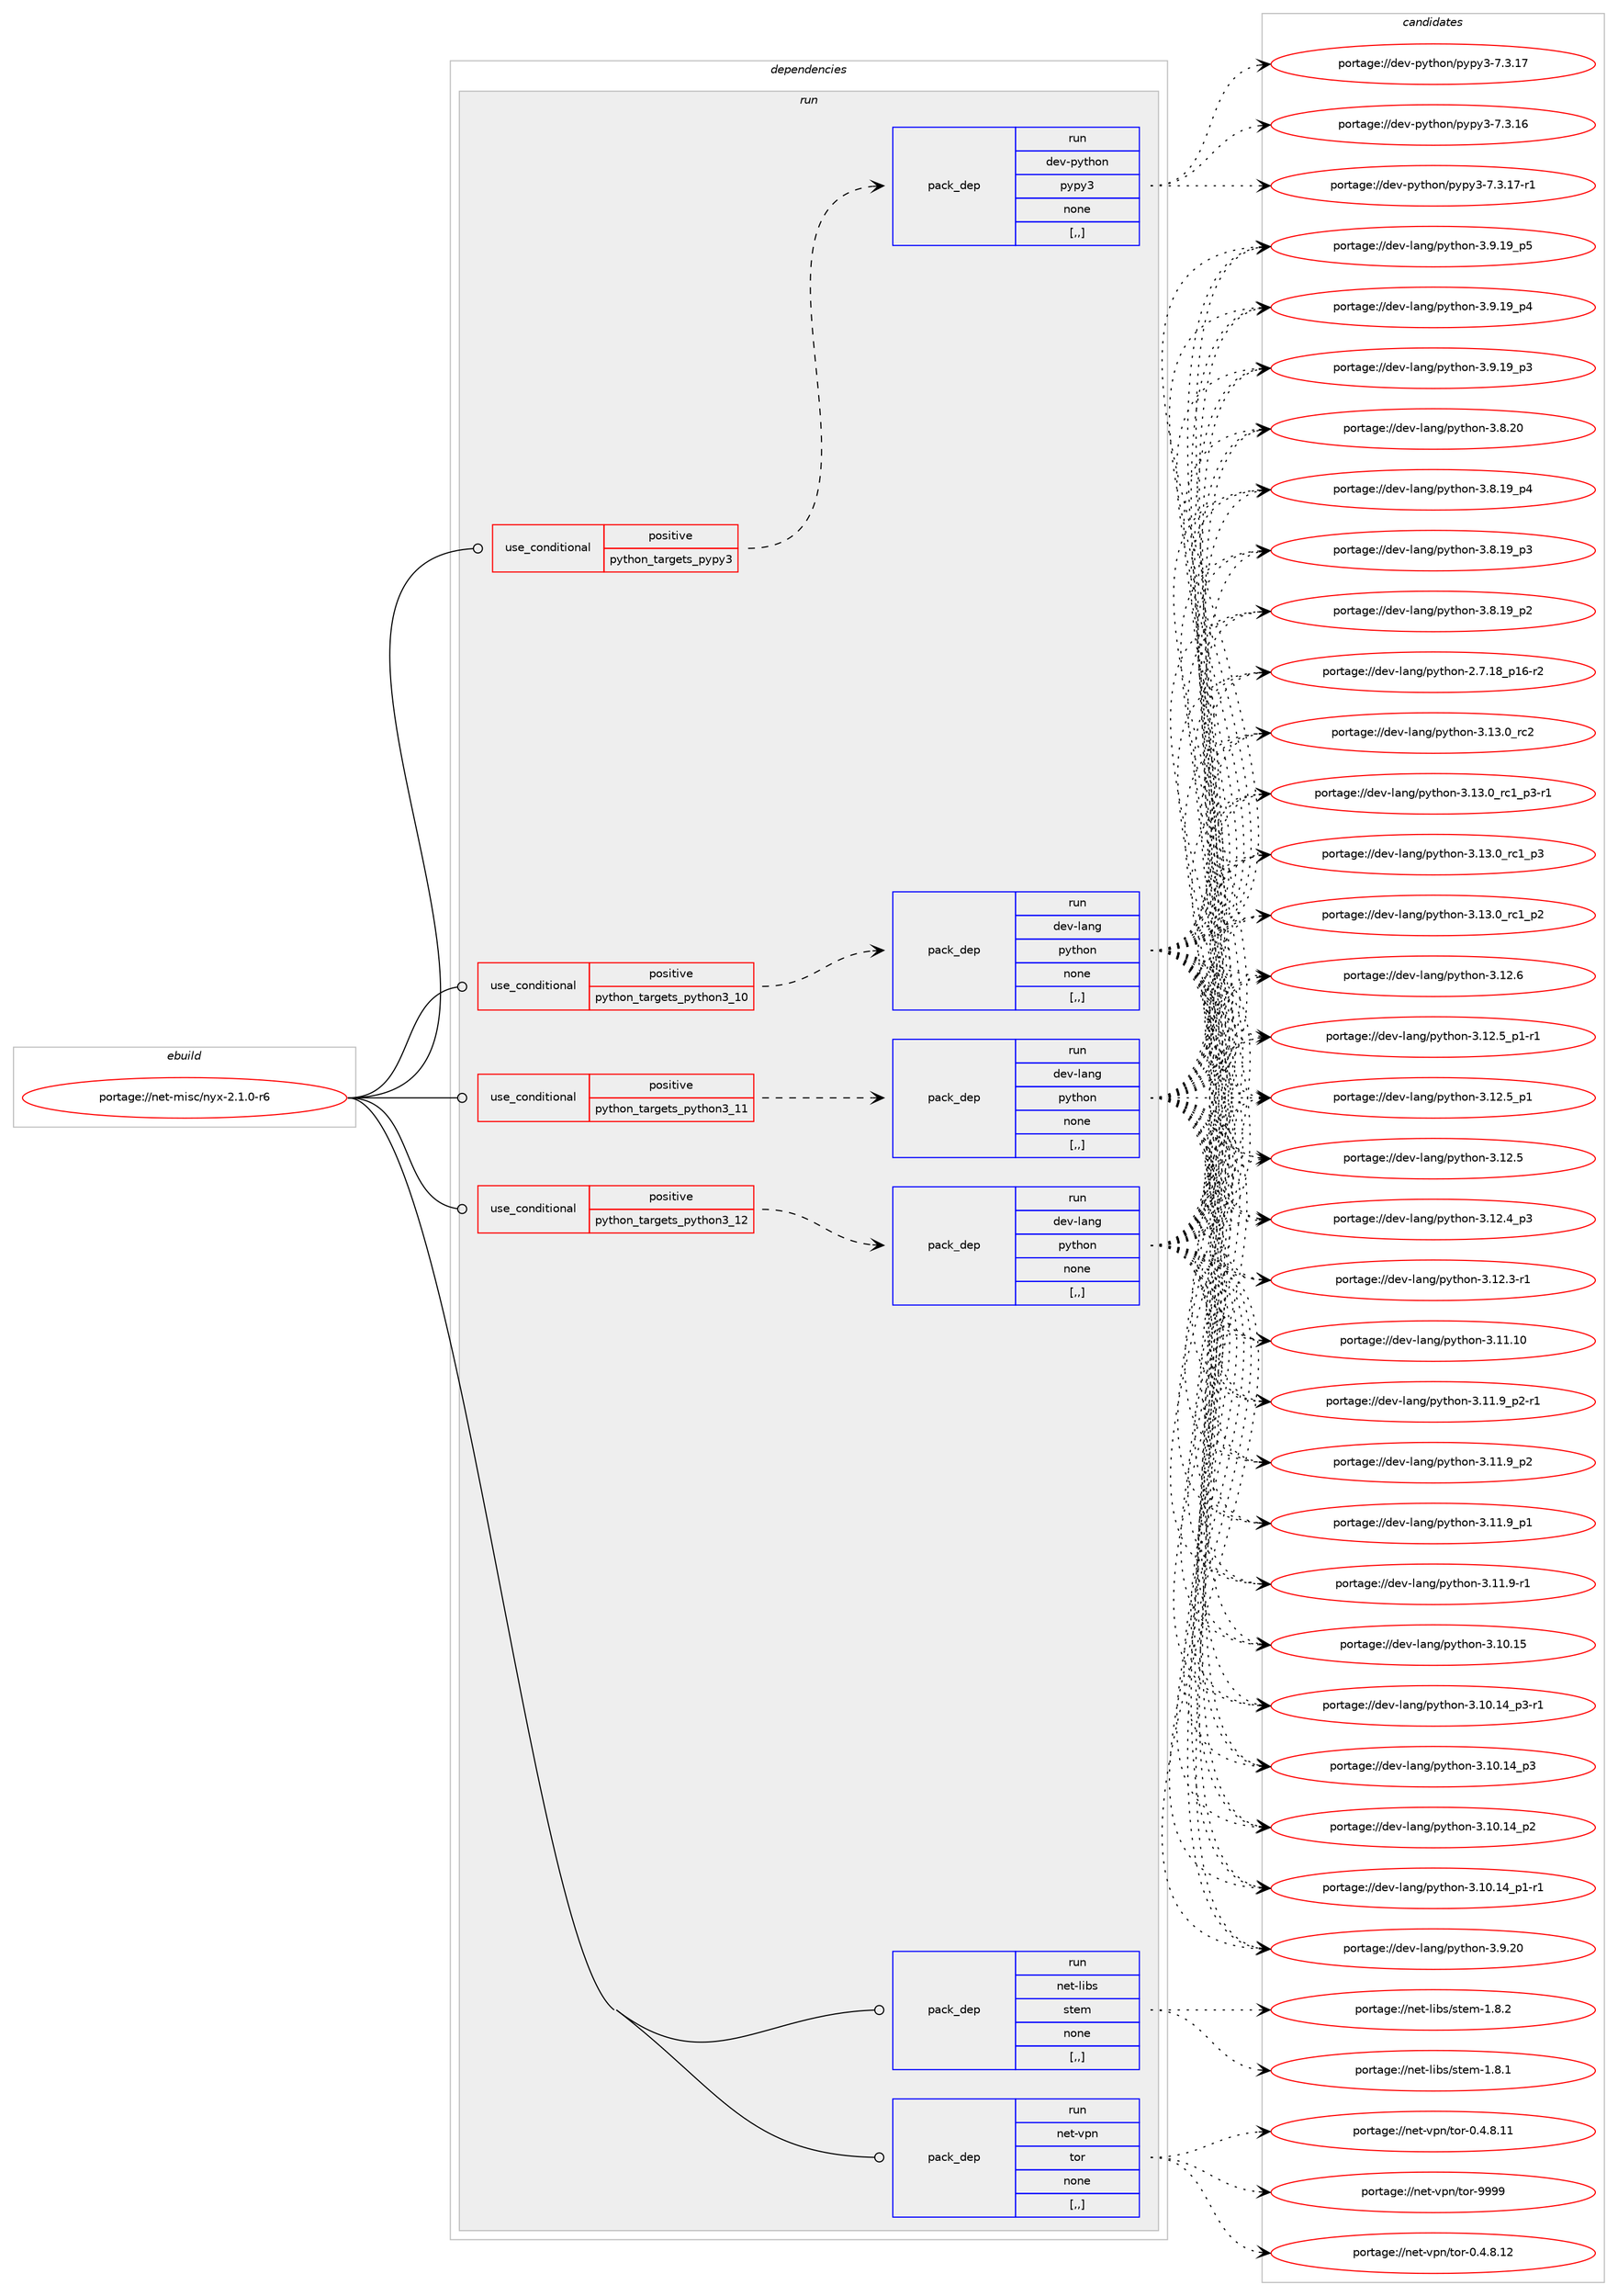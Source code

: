digraph prolog {

# *************
# Graph options
# *************

newrank=true;
concentrate=true;
compound=true;
graph [rankdir=LR,fontname=Helvetica,fontsize=10,ranksep=1.5];#, ranksep=2.5, nodesep=0.2];
edge  [arrowhead=vee];
node  [fontname=Helvetica,fontsize=10];

# **********
# The ebuild
# **********

subgraph cluster_leftcol {
color=gray;
label=<<i>ebuild</i>>;
id [label="portage://net-misc/nyx-2.1.0-r6", color=red, width=4, href="../net-misc/nyx-2.1.0-r6.svg"];
}

# ****************
# The dependencies
# ****************

subgraph cluster_midcol {
color=gray;
label=<<i>dependencies</i>>;
subgraph cluster_compile {
fillcolor="#eeeeee";
style=filled;
label=<<i>compile</i>>;
}
subgraph cluster_compileandrun {
fillcolor="#eeeeee";
style=filled;
label=<<i>compile and run</i>>;
}
subgraph cluster_run {
fillcolor="#eeeeee";
style=filled;
label=<<i>run</i>>;
subgraph cond231983 {
dependency883630 [label=<<TABLE BORDER="0" CELLBORDER="1" CELLSPACING="0" CELLPADDING="4"><TR><TD ROWSPAN="3" CELLPADDING="10">use_conditional</TD></TR><TR><TD>positive</TD></TR><TR><TD>python_targets_pypy3</TD></TR></TABLE>>, shape=none, color=red];
subgraph pack645193 {
dependency883631 [label=<<TABLE BORDER="0" CELLBORDER="1" CELLSPACING="0" CELLPADDING="4" WIDTH="220"><TR><TD ROWSPAN="6" CELLPADDING="30">pack_dep</TD></TR><TR><TD WIDTH="110">run</TD></TR><TR><TD>dev-python</TD></TR><TR><TD>pypy3</TD></TR><TR><TD>none</TD></TR><TR><TD>[,,]</TD></TR></TABLE>>, shape=none, color=blue];
}
dependency883630:e -> dependency883631:w [weight=20,style="dashed",arrowhead="vee"];
}
id:e -> dependency883630:w [weight=20,style="solid",arrowhead="odot"];
subgraph cond231984 {
dependency883632 [label=<<TABLE BORDER="0" CELLBORDER="1" CELLSPACING="0" CELLPADDING="4"><TR><TD ROWSPAN="3" CELLPADDING="10">use_conditional</TD></TR><TR><TD>positive</TD></TR><TR><TD>python_targets_python3_10</TD></TR></TABLE>>, shape=none, color=red];
subgraph pack645194 {
dependency883633 [label=<<TABLE BORDER="0" CELLBORDER="1" CELLSPACING="0" CELLPADDING="4" WIDTH="220"><TR><TD ROWSPAN="6" CELLPADDING="30">pack_dep</TD></TR><TR><TD WIDTH="110">run</TD></TR><TR><TD>dev-lang</TD></TR><TR><TD>python</TD></TR><TR><TD>none</TD></TR><TR><TD>[,,]</TD></TR></TABLE>>, shape=none, color=blue];
}
dependency883632:e -> dependency883633:w [weight=20,style="dashed",arrowhead="vee"];
}
id:e -> dependency883632:w [weight=20,style="solid",arrowhead="odot"];
subgraph cond231985 {
dependency883634 [label=<<TABLE BORDER="0" CELLBORDER="1" CELLSPACING="0" CELLPADDING="4"><TR><TD ROWSPAN="3" CELLPADDING="10">use_conditional</TD></TR><TR><TD>positive</TD></TR><TR><TD>python_targets_python3_11</TD></TR></TABLE>>, shape=none, color=red];
subgraph pack645195 {
dependency883635 [label=<<TABLE BORDER="0" CELLBORDER="1" CELLSPACING="0" CELLPADDING="4" WIDTH="220"><TR><TD ROWSPAN="6" CELLPADDING="30">pack_dep</TD></TR><TR><TD WIDTH="110">run</TD></TR><TR><TD>dev-lang</TD></TR><TR><TD>python</TD></TR><TR><TD>none</TD></TR><TR><TD>[,,]</TD></TR></TABLE>>, shape=none, color=blue];
}
dependency883634:e -> dependency883635:w [weight=20,style="dashed",arrowhead="vee"];
}
id:e -> dependency883634:w [weight=20,style="solid",arrowhead="odot"];
subgraph cond231986 {
dependency883636 [label=<<TABLE BORDER="0" CELLBORDER="1" CELLSPACING="0" CELLPADDING="4"><TR><TD ROWSPAN="3" CELLPADDING="10">use_conditional</TD></TR><TR><TD>positive</TD></TR><TR><TD>python_targets_python3_12</TD></TR></TABLE>>, shape=none, color=red];
subgraph pack645196 {
dependency883637 [label=<<TABLE BORDER="0" CELLBORDER="1" CELLSPACING="0" CELLPADDING="4" WIDTH="220"><TR><TD ROWSPAN="6" CELLPADDING="30">pack_dep</TD></TR><TR><TD WIDTH="110">run</TD></TR><TR><TD>dev-lang</TD></TR><TR><TD>python</TD></TR><TR><TD>none</TD></TR><TR><TD>[,,]</TD></TR></TABLE>>, shape=none, color=blue];
}
dependency883636:e -> dependency883637:w [weight=20,style="dashed",arrowhead="vee"];
}
id:e -> dependency883636:w [weight=20,style="solid",arrowhead="odot"];
subgraph pack645197 {
dependency883638 [label=<<TABLE BORDER="0" CELLBORDER="1" CELLSPACING="0" CELLPADDING="4" WIDTH="220"><TR><TD ROWSPAN="6" CELLPADDING="30">pack_dep</TD></TR><TR><TD WIDTH="110">run</TD></TR><TR><TD>net-libs</TD></TR><TR><TD>stem</TD></TR><TR><TD>none</TD></TR><TR><TD>[,,]</TD></TR></TABLE>>, shape=none, color=blue];
}
id:e -> dependency883638:w [weight=20,style="solid",arrowhead="odot"];
subgraph pack645198 {
dependency883639 [label=<<TABLE BORDER="0" CELLBORDER="1" CELLSPACING="0" CELLPADDING="4" WIDTH="220"><TR><TD ROWSPAN="6" CELLPADDING="30">pack_dep</TD></TR><TR><TD WIDTH="110">run</TD></TR><TR><TD>net-vpn</TD></TR><TR><TD>tor</TD></TR><TR><TD>none</TD></TR><TR><TD>[,,]</TD></TR></TABLE>>, shape=none, color=blue];
}
id:e -> dependency883639:w [weight=20,style="solid",arrowhead="odot"];
}
}

# **************
# The candidates
# **************

subgraph cluster_choices {
rank=same;
color=gray;
label=<<i>candidates</i>>;

subgraph choice645193 {
color=black;
nodesep=1;
choice100101118451121211161041111104711212111212151455546514649554511449 [label="portage://dev-python/pypy3-7.3.17-r1", color=red, width=4,href="../dev-python/pypy3-7.3.17-r1.svg"];
choice10010111845112121116104111110471121211121215145554651464955 [label="portage://dev-python/pypy3-7.3.17", color=red, width=4,href="../dev-python/pypy3-7.3.17.svg"];
choice10010111845112121116104111110471121211121215145554651464954 [label="portage://dev-python/pypy3-7.3.16", color=red, width=4,href="../dev-python/pypy3-7.3.16.svg"];
dependency883631:e -> choice100101118451121211161041111104711212111212151455546514649554511449:w [style=dotted,weight="100"];
dependency883631:e -> choice10010111845112121116104111110471121211121215145554651464955:w [style=dotted,weight="100"];
dependency883631:e -> choice10010111845112121116104111110471121211121215145554651464954:w [style=dotted,weight="100"];
}
subgraph choice645194 {
color=black;
nodesep=1;
choice10010111845108971101034711212111610411111045514649514648951149950 [label="portage://dev-lang/python-3.13.0_rc2", color=red, width=4,href="../dev-lang/python-3.13.0_rc2.svg"];
choice1001011184510897110103471121211161041111104551464951464895114994995112514511449 [label="portage://dev-lang/python-3.13.0_rc1_p3-r1", color=red, width=4,href="../dev-lang/python-3.13.0_rc1_p3-r1.svg"];
choice100101118451089711010347112121116104111110455146495146489511499499511251 [label="portage://dev-lang/python-3.13.0_rc1_p3", color=red, width=4,href="../dev-lang/python-3.13.0_rc1_p3.svg"];
choice100101118451089711010347112121116104111110455146495146489511499499511250 [label="portage://dev-lang/python-3.13.0_rc1_p2", color=red, width=4,href="../dev-lang/python-3.13.0_rc1_p2.svg"];
choice10010111845108971101034711212111610411111045514649504654 [label="portage://dev-lang/python-3.12.6", color=red, width=4,href="../dev-lang/python-3.12.6.svg"];
choice1001011184510897110103471121211161041111104551464950465395112494511449 [label="portage://dev-lang/python-3.12.5_p1-r1", color=red, width=4,href="../dev-lang/python-3.12.5_p1-r1.svg"];
choice100101118451089711010347112121116104111110455146495046539511249 [label="portage://dev-lang/python-3.12.5_p1", color=red, width=4,href="../dev-lang/python-3.12.5_p1.svg"];
choice10010111845108971101034711212111610411111045514649504653 [label="portage://dev-lang/python-3.12.5", color=red, width=4,href="../dev-lang/python-3.12.5.svg"];
choice100101118451089711010347112121116104111110455146495046529511251 [label="portage://dev-lang/python-3.12.4_p3", color=red, width=4,href="../dev-lang/python-3.12.4_p3.svg"];
choice100101118451089711010347112121116104111110455146495046514511449 [label="portage://dev-lang/python-3.12.3-r1", color=red, width=4,href="../dev-lang/python-3.12.3-r1.svg"];
choice1001011184510897110103471121211161041111104551464949464948 [label="portage://dev-lang/python-3.11.10", color=red, width=4,href="../dev-lang/python-3.11.10.svg"];
choice1001011184510897110103471121211161041111104551464949465795112504511449 [label="portage://dev-lang/python-3.11.9_p2-r1", color=red, width=4,href="../dev-lang/python-3.11.9_p2-r1.svg"];
choice100101118451089711010347112121116104111110455146494946579511250 [label="portage://dev-lang/python-3.11.9_p2", color=red, width=4,href="../dev-lang/python-3.11.9_p2.svg"];
choice100101118451089711010347112121116104111110455146494946579511249 [label="portage://dev-lang/python-3.11.9_p1", color=red, width=4,href="../dev-lang/python-3.11.9_p1.svg"];
choice100101118451089711010347112121116104111110455146494946574511449 [label="portage://dev-lang/python-3.11.9-r1", color=red, width=4,href="../dev-lang/python-3.11.9-r1.svg"];
choice1001011184510897110103471121211161041111104551464948464953 [label="portage://dev-lang/python-3.10.15", color=red, width=4,href="../dev-lang/python-3.10.15.svg"];
choice100101118451089711010347112121116104111110455146494846495295112514511449 [label="portage://dev-lang/python-3.10.14_p3-r1", color=red, width=4,href="../dev-lang/python-3.10.14_p3-r1.svg"];
choice10010111845108971101034711212111610411111045514649484649529511251 [label="portage://dev-lang/python-3.10.14_p3", color=red, width=4,href="../dev-lang/python-3.10.14_p3.svg"];
choice10010111845108971101034711212111610411111045514649484649529511250 [label="portage://dev-lang/python-3.10.14_p2", color=red, width=4,href="../dev-lang/python-3.10.14_p2.svg"];
choice100101118451089711010347112121116104111110455146494846495295112494511449 [label="portage://dev-lang/python-3.10.14_p1-r1", color=red, width=4,href="../dev-lang/python-3.10.14_p1-r1.svg"];
choice10010111845108971101034711212111610411111045514657465048 [label="portage://dev-lang/python-3.9.20", color=red, width=4,href="../dev-lang/python-3.9.20.svg"];
choice100101118451089711010347112121116104111110455146574649579511253 [label="portage://dev-lang/python-3.9.19_p5", color=red, width=4,href="../dev-lang/python-3.9.19_p5.svg"];
choice100101118451089711010347112121116104111110455146574649579511252 [label="portage://dev-lang/python-3.9.19_p4", color=red, width=4,href="../dev-lang/python-3.9.19_p4.svg"];
choice100101118451089711010347112121116104111110455146574649579511251 [label="portage://dev-lang/python-3.9.19_p3", color=red, width=4,href="../dev-lang/python-3.9.19_p3.svg"];
choice10010111845108971101034711212111610411111045514656465048 [label="portage://dev-lang/python-3.8.20", color=red, width=4,href="../dev-lang/python-3.8.20.svg"];
choice100101118451089711010347112121116104111110455146564649579511252 [label="portage://dev-lang/python-3.8.19_p4", color=red, width=4,href="../dev-lang/python-3.8.19_p4.svg"];
choice100101118451089711010347112121116104111110455146564649579511251 [label="portage://dev-lang/python-3.8.19_p3", color=red, width=4,href="../dev-lang/python-3.8.19_p3.svg"];
choice100101118451089711010347112121116104111110455146564649579511250 [label="portage://dev-lang/python-3.8.19_p2", color=red, width=4,href="../dev-lang/python-3.8.19_p2.svg"];
choice100101118451089711010347112121116104111110455046554649569511249544511450 [label="portage://dev-lang/python-2.7.18_p16-r2", color=red, width=4,href="../dev-lang/python-2.7.18_p16-r2.svg"];
dependency883633:e -> choice10010111845108971101034711212111610411111045514649514648951149950:w [style=dotted,weight="100"];
dependency883633:e -> choice1001011184510897110103471121211161041111104551464951464895114994995112514511449:w [style=dotted,weight="100"];
dependency883633:e -> choice100101118451089711010347112121116104111110455146495146489511499499511251:w [style=dotted,weight="100"];
dependency883633:e -> choice100101118451089711010347112121116104111110455146495146489511499499511250:w [style=dotted,weight="100"];
dependency883633:e -> choice10010111845108971101034711212111610411111045514649504654:w [style=dotted,weight="100"];
dependency883633:e -> choice1001011184510897110103471121211161041111104551464950465395112494511449:w [style=dotted,weight="100"];
dependency883633:e -> choice100101118451089711010347112121116104111110455146495046539511249:w [style=dotted,weight="100"];
dependency883633:e -> choice10010111845108971101034711212111610411111045514649504653:w [style=dotted,weight="100"];
dependency883633:e -> choice100101118451089711010347112121116104111110455146495046529511251:w [style=dotted,weight="100"];
dependency883633:e -> choice100101118451089711010347112121116104111110455146495046514511449:w [style=dotted,weight="100"];
dependency883633:e -> choice1001011184510897110103471121211161041111104551464949464948:w [style=dotted,weight="100"];
dependency883633:e -> choice1001011184510897110103471121211161041111104551464949465795112504511449:w [style=dotted,weight="100"];
dependency883633:e -> choice100101118451089711010347112121116104111110455146494946579511250:w [style=dotted,weight="100"];
dependency883633:e -> choice100101118451089711010347112121116104111110455146494946579511249:w [style=dotted,weight="100"];
dependency883633:e -> choice100101118451089711010347112121116104111110455146494946574511449:w [style=dotted,weight="100"];
dependency883633:e -> choice1001011184510897110103471121211161041111104551464948464953:w [style=dotted,weight="100"];
dependency883633:e -> choice100101118451089711010347112121116104111110455146494846495295112514511449:w [style=dotted,weight="100"];
dependency883633:e -> choice10010111845108971101034711212111610411111045514649484649529511251:w [style=dotted,weight="100"];
dependency883633:e -> choice10010111845108971101034711212111610411111045514649484649529511250:w [style=dotted,weight="100"];
dependency883633:e -> choice100101118451089711010347112121116104111110455146494846495295112494511449:w [style=dotted,weight="100"];
dependency883633:e -> choice10010111845108971101034711212111610411111045514657465048:w [style=dotted,weight="100"];
dependency883633:e -> choice100101118451089711010347112121116104111110455146574649579511253:w [style=dotted,weight="100"];
dependency883633:e -> choice100101118451089711010347112121116104111110455146574649579511252:w [style=dotted,weight="100"];
dependency883633:e -> choice100101118451089711010347112121116104111110455146574649579511251:w [style=dotted,weight="100"];
dependency883633:e -> choice10010111845108971101034711212111610411111045514656465048:w [style=dotted,weight="100"];
dependency883633:e -> choice100101118451089711010347112121116104111110455146564649579511252:w [style=dotted,weight="100"];
dependency883633:e -> choice100101118451089711010347112121116104111110455146564649579511251:w [style=dotted,weight="100"];
dependency883633:e -> choice100101118451089711010347112121116104111110455146564649579511250:w [style=dotted,weight="100"];
dependency883633:e -> choice100101118451089711010347112121116104111110455046554649569511249544511450:w [style=dotted,weight="100"];
}
subgraph choice645195 {
color=black;
nodesep=1;
choice10010111845108971101034711212111610411111045514649514648951149950 [label="portage://dev-lang/python-3.13.0_rc2", color=red, width=4,href="../dev-lang/python-3.13.0_rc2.svg"];
choice1001011184510897110103471121211161041111104551464951464895114994995112514511449 [label="portage://dev-lang/python-3.13.0_rc1_p3-r1", color=red, width=4,href="../dev-lang/python-3.13.0_rc1_p3-r1.svg"];
choice100101118451089711010347112121116104111110455146495146489511499499511251 [label="portage://dev-lang/python-3.13.0_rc1_p3", color=red, width=4,href="../dev-lang/python-3.13.0_rc1_p3.svg"];
choice100101118451089711010347112121116104111110455146495146489511499499511250 [label="portage://dev-lang/python-3.13.0_rc1_p2", color=red, width=4,href="../dev-lang/python-3.13.0_rc1_p2.svg"];
choice10010111845108971101034711212111610411111045514649504654 [label="portage://dev-lang/python-3.12.6", color=red, width=4,href="../dev-lang/python-3.12.6.svg"];
choice1001011184510897110103471121211161041111104551464950465395112494511449 [label="portage://dev-lang/python-3.12.5_p1-r1", color=red, width=4,href="../dev-lang/python-3.12.5_p1-r1.svg"];
choice100101118451089711010347112121116104111110455146495046539511249 [label="portage://dev-lang/python-3.12.5_p1", color=red, width=4,href="../dev-lang/python-3.12.5_p1.svg"];
choice10010111845108971101034711212111610411111045514649504653 [label="portage://dev-lang/python-3.12.5", color=red, width=4,href="../dev-lang/python-3.12.5.svg"];
choice100101118451089711010347112121116104111110455146495046529511251 [label="portage://dev-lang/python-3.12.4_p3", color=red, width=4,href="../dev-lang/python-3.12.4_p3.svg"];
choice100101118451089711010347112121116104111110455146495046514511449 [label="portage://dev-lang/python-3.12.3-r1", color=red, width=4,href="../dev-lang/python-3.12.3-r1.svg"];
choice1001011184510897110103471121211161041111104551464949464948 [label="portage://dev-lang/python-3.11.10", color=red, width=4,href="../dev-lang/python-3.11.10.svg"];
choice1001011184510897110103471121211161041111104551464949465795112504511449 [label="portage://dev-lang/python-3.11.9_p2-r1", color=red, width=4,href="../dev-lang/python-3.11.9_p2-r1.svg"];
choice100101118451089711010347112121116104111110455146494946579511250 [label="portage://dev-lang/python-3.11.9_p2", color=red, width=4,href="../dev-lang/python-3.11.9_p2.svg"];
choice100101118451089711010347112121116104111110455146494946579511249 [label="portage://dev-lang/python-3.11.9_p1", color=red, width=4,href="../dev-lang/python-3.11.9_p1.svg"];
choice100101118451089711010347112121116104111110455146494946574511449 [label="portage://dev-lang/python-3.11.9-r1", color=red, width=4,href="../dev-lang/python-3.11.9-r1.svg"];
choice1001011184510897110103471121211161041111104551464948464953 [label="portage://dev-lang/python-3.10.15", color=red, width=4,href="../dev-lang/python-3.10.15.svg"];
choice100101118451089711010347112121116104111110455146494846495295112514511449 [label="portage://dev-lang/python-3.10.14_p3-r1", color=red, width=4,href="../dev-lang/python-3.10.14_p3-r1.svg"];
choice10010111845108971101034711212111610411111045514649484649529511251 [label="portage://dev-lang/python-3.10.14_p3", color=red, width=4,href="../dev-lang/python-3.10.14_p3.svg"];
choice10010111845108971101034711212111610411111045514649484649529511250 [label="portage://dev-lang/python-3.10.14_p2", color=red, width=4,href="../dev-lang/python-3.10.14_p2.svg"];
choice100101118451089711010347112121116104111110455146494846495295112494511449 [label="portage://dev-lang/python-3.10.14_p1-r1", color=red, width=4,href="../dev-lang/python-3.10.14_p1-r1.svg"];
choice10010111845108971101034711212111610411111045514657465048 [label="portage://dev-lang/python-3.9.20", color=red, width=4,href="../dev-lang/python-3.9.20.svg"];
choice100101118451089711010347112121116104111110455146574649579511253 [label="portage://dev-lang/python-3.9.19_p5", color=red, width=4,href="../dev-lang/python-3.9.19_p5.svg"];
choice100101118451089711010347112121116104111110455146574649579511252 [label="portage://dev-lang/python-3.9.19_p4", color=red, width=4,href="../dev-lang/python-3.9.19_p4.svg"];
choice100101118451089711010347112121116104111110455146574649579511251 [label="portage://dev-lang/python-3.9.19_p3", color=red, width=4,href="../dev-lang/python-3.9.19_p3.svg"];
choice10010111845108971101034711212111610411111045514656465048 [label="portage://dev-lang/python-3.8.20", color=red, width=4,href="../dev-lang/python-3.8.20.svg"];
choice100101118451089711010347112121116104111110455146564649579511252 [label="portage://dev-lang/python-3.8.19_p4", color=red, width=4,href="../dev-lang/python-3.8.19_p4.svg"];
choice100101118451089711010347112121116104111110455146564649579511251 [label="portage://dev-lang/python-3.8.19_p3", color=red, width=4,href="../dev-lang/python-3.8.19_p3.svg"];
choice100101118451089711010347112121116104111110455146564649579511250 [label="portage://dev-lang/python-3.8.19_p2", color=red, width=4,href="../dev-lang/python-3.8.19_p2.svg"];
choice100101118451089711010347112121116104111110455046554649569511249544511450 [label="portage://dev-lang/python-2.7.18_p16-r2", color=red, width=4,href="../dev-lang/python-2.7.18_p16-r2.svg"];
dependency883635:e -> choice10010111845108971101034711212111610411111045514649514648951149950:w [style=dotted,weight="100"];
dependency883635:e -> choice1001011184510897110103471121211161041111104551464951464895114994995112514511449:w [style=dotted,weight="100"];
dependency883635:e -> choice100101118451089711010347112121116104111110455146495146489511499499511251:w [style=dotted,weight="100"];
dependency883635:e -> choice100101118451089711010347112121116104111110455146495146489511499499511250:w [style=dotted,weight="100"];
dependency883635:e -> choice10010111845108971101034711212111610411111045514649504654:w [style=dotted,weight="100"];
dependency883635:e -> choice1001011184510897110103471121211161041111104551464950465395112494511449:w [style=dotted,weight="100"];
dependency883635:e -> choice100101118451089711010347112121116104111110455146495046539511249:w [style=dotted,weight="100"];
dependency883635:e -> choice10010111845108971101034711212111610411111045514649504653:w [style=dotted,weight="100"];
dependency883635:e -> choice100101118451089711010347112121116104111110455146495046529511251:w [style=dotted,weight="100"];
dependency883635:e -> choice100101118451089711010347112121116104111110455146495046514511449:w [style=dotted,weight="100"];
dependency883635:e -> choice1001011184510897110103471121211161041111104551464949464948:w [style=dotted,weight="100"];
dependency883635:e -> choice1001011184510897110103471121211161041111104551464949465795112504511449:w [style=dotted,weight="100"];
dependency883635:e -> choice100101118451089711010347112121116104111110455146494946579511250:w [style=dotted,weight="100"];
dependency883635:e -> choice100101118451089711010347112121116104111110455146494946579511249:w [style=dotted,weight="100"];
dependency883635:e -> choice100101118451089711010347112121116104111110455146494946574511449:w [style=dotted,weight="100"];
dependency883635:e -> choice1001011184510897110103471121211161041111104551464948464953:w [style=dotted,weight="100"];
dependency883635:e -> choice100101118451089711010347112121116104111110455146494846495295112514511449:w [style=dotted,weight="100"];
dependency883635:e -> choice10010111845108971101034711212111610411111045514649484649529511251:w [style=dotted,weight="100"];
dependency883635:e -> choice10010111845108971101034711212111610411111045514649484649529511250:w [style=dotted,weight="100"];
dependency883635:e -> choice100101118451089711010347112121116104111110455146494846495295112494511449:w [style=dotted,weight="100"];
dependency883635:e -> choice10010111845108971101034711212111610411111045514657465048:w [style=dotted,weight="100"];
dependency883635:e -> choice100101118451089711010347112121116104111110455146574649579511253:w [style=dotted,weight="100"];
dependency883635:e -> choice100101118451089711010347112121116104111110455146574649579511252:w [style=dotted,weight="100"];
dependency883635:e -> choice100101118451089711010347112121116104111110455146574649579511251:w [style=dotted,weight="100"];
dependency883635:e -> choice10010111845108971101034711212111610411111045514656465048:w [style=dotted,weight="100"];
dependency883635:e -> choice100101118451089711010347112121116104111110455146564649579511252:w [style=dotted,weight="100"];
dependency883635:e -> choice100101118451089711010347112121116104111110455146564649579511251:w [style=dotted,weight="100"];
dependency883635:e -> choice100101118451089711010347112121116104111110455146564649579511250:w [style=dotted,weight="100"];
dependency883635:e -> choice100101118451089711010347112121116104111110455046554649569511249544511450:w [style=dotted,weight="100"];
}
subgraph choice645196 {
color=black;
nodesep=1;
choice10010111845108971101034711212111610411111045514649514648951149950 [label="portage://dev-lang/python-3.13.0_rc2", color=red, width=4,href="../dev-lang/python-3.13.0_rc2.svg"];
choice1001011184510897110103471121211161041111104551464951464895114994995112514511449 [label="portage://dev-lang/python-3.13.0_rc1_p3-r1", color=red, width=4,href="../dev-lang/python-3.13.0_rc1_p3-r1.svg"];
choice100101118451089711010347112121116104111110455146495146489511499499511251 [label="portage://dev-lang/python-3.13.0_rc1_p3", color=red, width=4,href="../dev-lang/python-3.13.0_rc1_p3.svg"];
choice100101118451089711010347112121116104111110455146495146489511499499511250 [label="portage://dev-lang/python-3.13.0_rc1_p2", color=red, width=4,href="../dev-lang/python-3.13.0_rc1_p2.svg"];
choice10010111845108971101034711212111610411111045514649504654 [label="portage://dev-lang/python-3.12.6", color=red, width=4,href="../dev-lang/python-3.12.6.svg"];
choice1001011184510897110103471121211161041111104551464950465395112494511449 [label="portage://dev-lang/python-3.12.5_p1-r1", color=red, width=4,href="../dev-lang/python-3.12.5_p1-r1.svg"];
choice100101118451089711010347112121116104111110455146495046539511249 [label="portage://dev-lang/python-3.12.5_p1", color=red, width=4,href="../dev-lang/python-3.12.5_p1.svg"];
choice10010111845108971101034711212111610411111045514649504653 [label="portage://dev-lang/python-3.12.5", color=red, width=4,href="../dev-lang/python-3.12.5.svg"];
choice100101118451089711010347112121116104111110455146495046529511251 [label="portage://dev-lang/python-3.12.4_p3", color=red, width=4,href="../dev-lang/python-3.12.4_p3.svg"];
choice100101118451089711010347112121116104111110455146495046514511449 [label="portage://dev-lang/python-3.12.3-r1", color=red, width=4,href="../dev-lang/python-3.12.3-r1.svg"];
choice1001011184510897110103471121211161041111104551464949464948 [label="portage://dev-lang/python-3.11.10", color=red, width=4,href="../dev-lang/python-3.11.10.svg"];
choice1001011184510897110103471121211161041111104551464949465795112504511449 [label="portage://dev-lang/python-3.11.9_p2-r1", color=red, width=4,href="../dev-lang/python-3.11.9_p2-r1.svg"];
choice100101118451089711010347112121116104111110455146494946579511250 [label="portage://dev-lang/python-3.11.9_p2", color=red, width=4,href="../dev-lang/python-3.11.9_p2.svg"];
choice100101118451089711010347112121116104111110455146494946579511249 [label="portage://dev-lang/python-3.11.9_p1", color=red, width=4,href="../dev-lang/python-3.11.9_p1.svg"];
choice100101118451089711010347112121116104111110455146494946574511449 [label="portage://dev-lang/python-3.11.9-r1", color=red, width=4,href="../dev-lang/python-3.11.9-r1.svg"];
choice1001011184510897110103471121211161041111104551464948464953 [label="portage://dev-lang/python-3.10.15", color=red, width=4,href="../dev-lang/python-3.10.15.svg"];
choice100101118451089711010347112121116104111110455146494846495295112514511449 [label="portage://dev-lang/python-3.10.14_p3-r1", color=red, width=4,href="../dev-lang/python-3.10.14_p3-r1.svg"];
choice10010111845108971101034711212111610411111045514649484649529511251 [label="portage://dev-lang/python-3.10.14_p3", color=red, width=4,href="../dev-lang/python-3.10.14_p3.svg"];
choice10010111845108971101034711212111610411111045514649484649529511250 [label="portage://dev-lang/python-3.10.14_p2", color=red, width=4,href="../dev-lang/python-3.10.14_p2.svg"];
choice100101118451089711010347112121116104111110455146494846495295112494511449 [label="portage://dev-lang/python-3.10.14_p1-r1", color=red, width=4,href="../dev-lang/python-3.10.14_p1-r1.svg"];
choice10010111845108971101034711212111610411111045514657465048 [label="portage://dev-lang/python-3.9.20", color=red, width=4,href="../dev-lang/python-3.9.20.svg"];
choice100101118451089711010347112121116104111110455146574649579511253 [label="portage://dev-lang/python-3.9.19_p5", color=red, width=4,href="../dev-lang/python-3.9.19_p5.svg"];
choice100101118451089711010347112121116104111110455146574649579511252 [label="portage://dev-lang/python-3.9.19_p4", color=red, width=4,href="../dev-lang/python-3.9.19_p4.svg"];
choice100101118451089711010347112121116104111110455146574649579511251 [label="portage://dev-lang/python-3.9.19_p3", color=red, width=4,href="../dev-lang/python-3.9.19_p3.svg"];
choice10010111845108971101034711212111610411111045514656465048 [label="portage://dev-lang/python-3.8.20", color=red, width=4,href="../dev-lang/python-3.8.20.svg"];
choice100101118451089711010347112121116104111110455146564649579511252 [label="portage://dev-lang/python-3.8.19_p4", color=red, width=4,href="../dev-lang/python-3.8.19_p4.svg"];
choice100101118451089711010347112121116104111110455146564649579511251 [label="portage://dev-lang/python-3.8.19_p3", color=red, width=4,href="../dev-lang/python-3.8.19_p3.svg"];
choice100101118451089711010347112121116104111110455146564649579511250 [label="portage://dev-lang/python-3.8.19_p2", color=red, width=4,href="../dev-lang/python-3.8.19_p2.svg"];
choice100101118451089711010347112121116104111110455046554649569511249544511450 [label="portage://dev-lang/python-2.7.18_p16-r2", color=red, width=4,href="../dev-lang/python-2.7.18_p16-r2.svg"];
dependency883637:e -> choice10010111845108971101034711212111610411111045514649514648951149950:w [style=dotted,weight="100"];
dependency883637:e -> choice1001011184510897110103471121211161041111104551464951464895114994995112514511449:w [style=dotted,weight="100"];
dependency883637:e -> choice100101118451089711010347112121116104111110455146495146489511499499511251:w [style=dotted,weight="100"];
dependency883637:e -> choice100101118451089711010347112121116104111110455146495146489511499499511250:w [style=dotted,weight="100"];
dependency883637:e -> choice10010111845108971101034711212111610411111045514649504654:w [style=dotted,weight="100"];
dependency883637:e -> choice1001011184510897110103471121211161041111104551464950465395112494511449:w [style=dotted,weight="100"];
dependency883637:e -> choice100101118451089711010347112121116104111110455146495046539511249:w [style=dotted,weight="100"];
dependency883637:e -> choice10010111845108971101034711212111610411111045514649504653:w [style=dotted,weight="100"];
dependency883637:e -> choice100101118451089711010347112121116104111110455146495046529511251:w [style=dotted,weight="100"];
dependency883637:e -> choice100101118451089711010347112121116104111110455146495046514511449:w [style=dotted,weight="100"];
dependency883637:e -> choice1001011184510897110103471121211161041111104551464949464948:w [style=dotted,weight="100"];
dependency883637:e -> choice1001011184510897110103471121211161041111104551464949465795112504511449:w [style=dotted,weight="100"];
dependency883637:e -> choice100101118451089711010347112121116104111110455146494946579511250:w [style=dotted,weight="100"];
dependency883637:e -> choice100101118451089711010347112121116104111110455146494946579511249:w [style=dotted,weight="100"];
dependency883637:e -> choice100101118451089711010347112121116104111110455146494946574511449:w [style=dotted,weight="100"];
dependency883637:e -> choice1001011184510897110103471121211161041111104551464948464953:w [style=dotted,weight="100"];
dependency883637:e -> choice100101118451089711010347112121116104111110455146494846495295112514511449:w [style=dotted,weight="100"];
dependency883637:e -> choice10010111845108971101034711212111610411111045514649484649529511251:w [style=dotted,weight="100"];
dependency883637:e -> choice10010111845108971101034711212111610411111045514649484649529511250:w [style=dotted,weight="100"];
dependency883637:e -> choice100101118451089711010347112121116104111110455146494846495295112494511449:w [style=dotted,weight="100"];
dependency883637:e -> choice10010111845108971101034711212111610411111045514657465048:w [style=dotted,weight="100"];
dependency883637:e -> choice100101118451089711010347112121116104111110455146574649579511253:w [style=dotted,weight="100"];
dependency883637:e -> choice100101118451089711010347112121116104111110455146574649579511252:w [style=dotted,weight="100"];
dependency883637:e -> choice100101118451089711010347112121116104111110455146574649579511251:w [style=dotted,weight="100"];
dependency883637:e -> choice10010111845108971101034711212111610411111045514656465048:w [style=dotted,weight="100"];
dependency883637:e -> choice100101118451089711010347112121116104111110455146564649579511252:w [style=dotted,weight="100"];
dependency883637:e -> choice100101118451089711010347112121116104111110455146564649579511251:w [style=dotted,weight="100"];
dependency883637:e -> choice100101118451089711010347112121116104111110455146564649579511250:w [style=dotted,weight="100"];
dependency883637:e -> choice100101118451089711010347112121116104111110455046554649569511249544511450:w [style=dotted,weight="100"];
}
subgraph choice645197 {
color=black;
nodesep=1;
choice110101116451081059811547115116101109454946564650 [label="portage://net-libs/stem-1.8.2", color=red, width=4,href="../net-libs/stem-1.8.2.svg"];
choice110101116451081059811547115116101109454946564649 [label="portage://net-libs/stem-1.8.1", color=red, width=4,href="../net-libs/stem-1.8.1.svg"];
dependency883638:e -> choice110101116451081059811547115116101109454946564650:w [style=dotted,weight="100"];
dependency883638:e -> choice110101116451081059811547115116101109454946564649:w [style=dotted,weight="100"];
}
subgraph choice645198 {
color=black;
nodesep=1;
choice11010111645118112110471161111144557575757 [label="portage://net-vpn/tor-9999", color=red, width=4,href="../net-vpn/tor-9999.svg"];
choice1101011164511811211047116111114454846524656464950 [label="portage://net-vpn/tor-0.4.8.12", color=red, width=4,href="../net-vpn/tor-0.4.8.12.svg"];
choice1101011164511811211047116111114454846524656464949 [label="portage://net-vpn/tor-0.4.8.11", color=red, width=4,href="../net-vpn/tor-0.4.8.11.svg"];
dependency883639:e -> choice11010111645118112110471161111144557575757:w [style=dotted,weight="100"];
dependency883639:e -> choice1101011164511811211047116111114454846524656464950:w [style=dotted,weight="100"];
dependency883639:e -> choice1101011164511811211047116111114454846524656464949:w [style=dotted,weight="100"];
}
}

}
